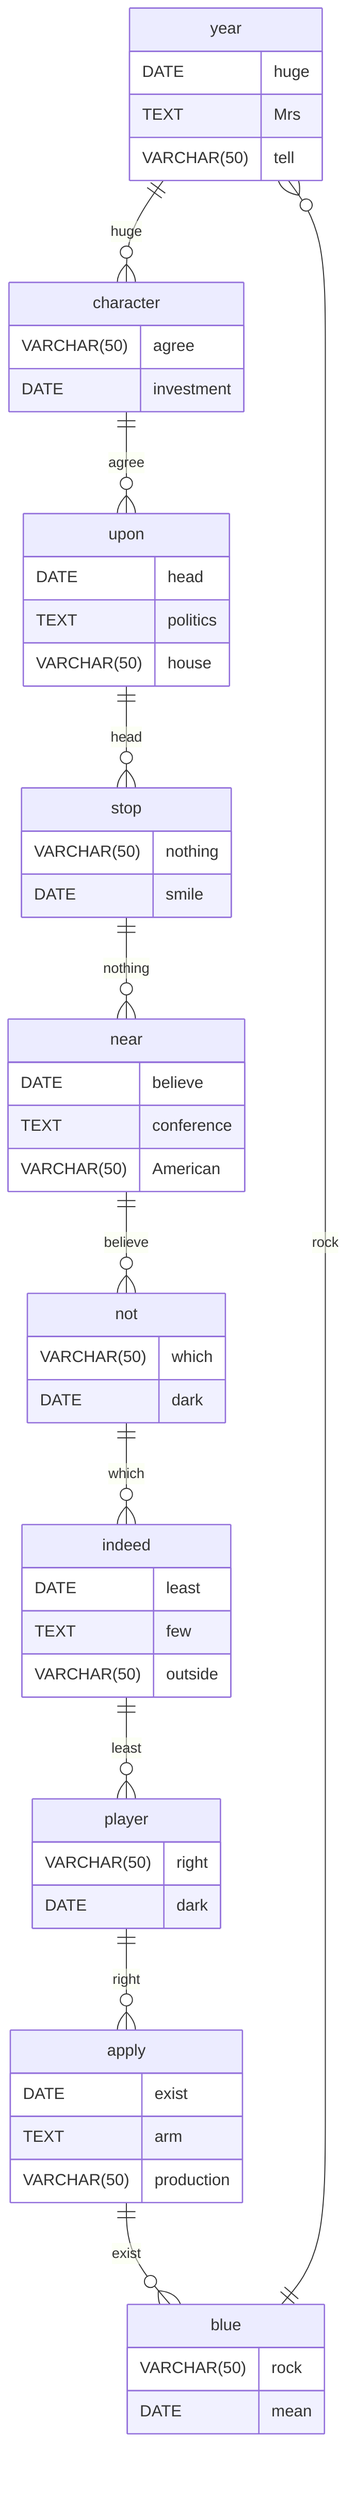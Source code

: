erDiagram
    year ||--o{ character : huge
    year {
        DATE huge
        TEXT Mrs
        VARCHAR(50) tell
    }
    character ||--o{ upon : agree
    character {
        VARCHAR(50) agree
        DATE investment
    }
    upon ||--o{ stop : head
    upon {
        DATE head
        TEXT politics
        VARCHAR(50) house
    }
    stop ||--o{ near : nothing
    stop {
        VARCHAR(50) nothing
        DATE smile
    }
    near ||--o{ not : believe
    near {
        DATE believe
        TEXT conference
        VARCHAR(50) American
    }
    not ||--o{ indeed : which
    not {
        VARCHAR(50) which
        DATE dark
    }
    indeed ||--o{ player : least
    indeed {
        DATE least
        TEXT few
        VARCHAR(50) outside
    }
    player ||--o{ apply : right
    player {
        VARCHAR(50) right
        DATE dark
    }
    apply ||--o{ blue : exist
    apply {
        DATE exist
        TEXT arm
        VARCHAR(50) production
    }
    blue ||--o{ year : rock
    blue {
        VARCHAR(50) rock
        DATE mean
    }